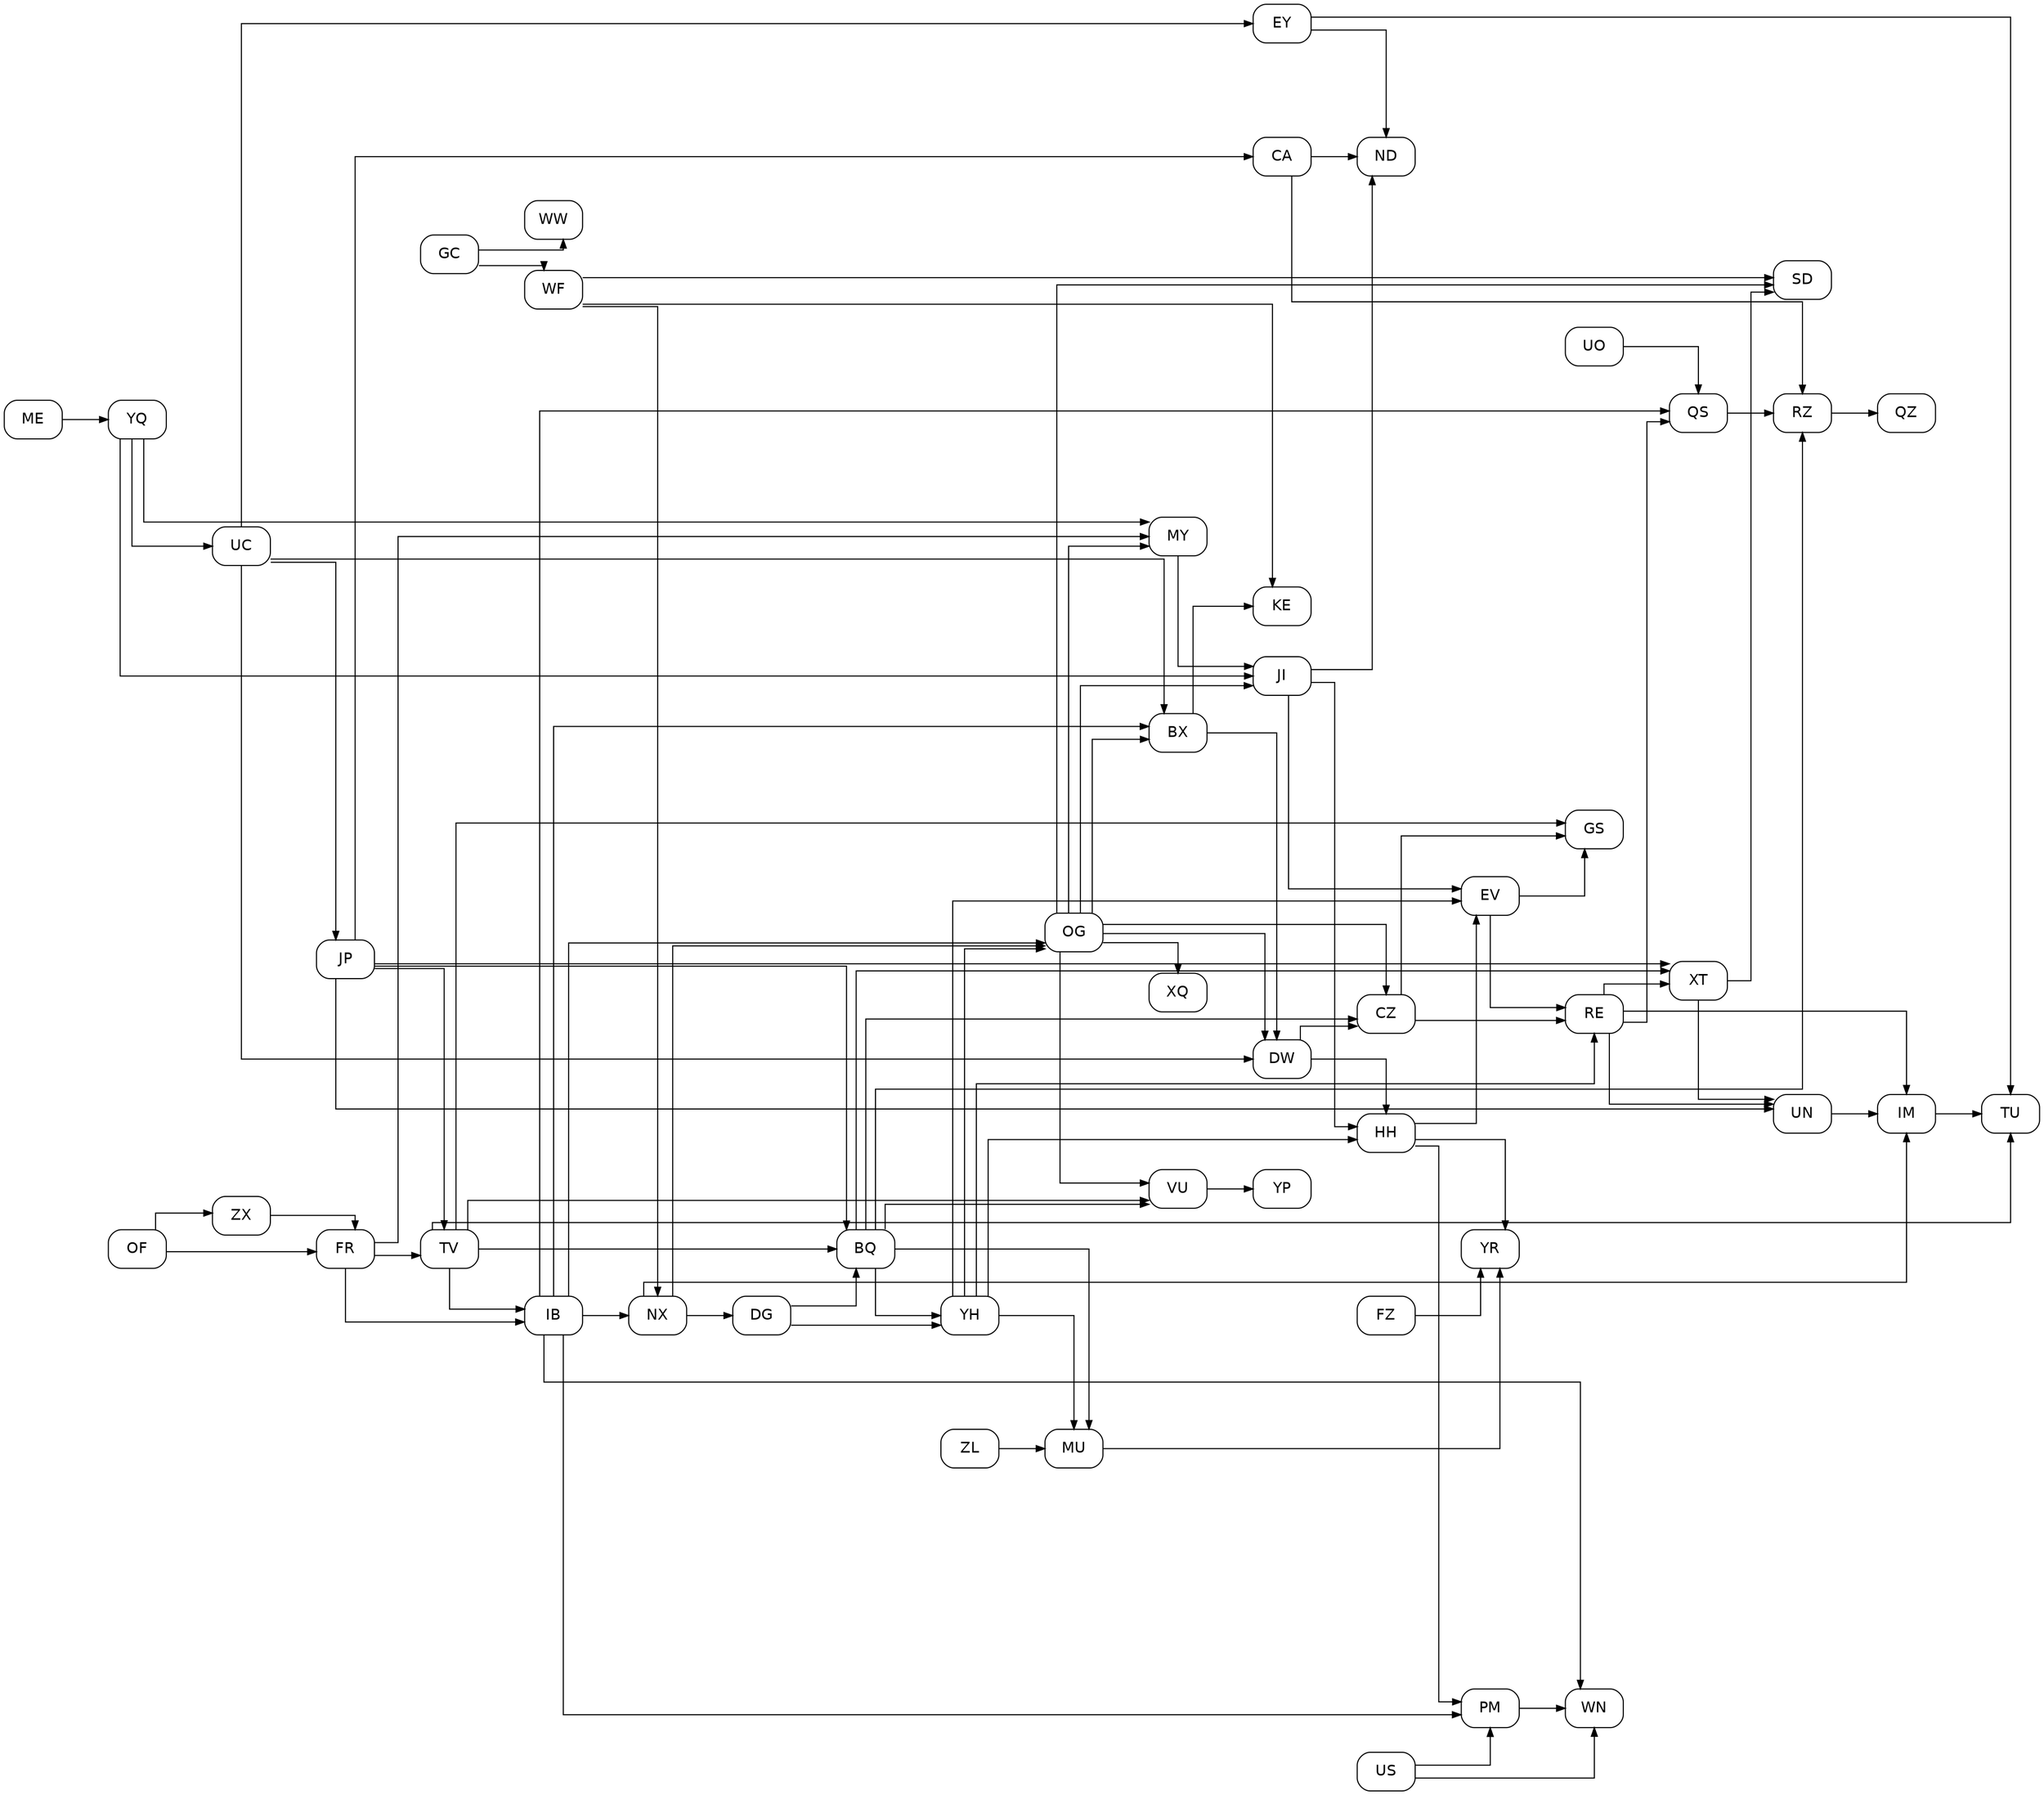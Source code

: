 digraph G {
  rankdir=LR;
  graph [splines=ortho, nodesep=0.4, ranksep=0.6];
  node  [shape=box, style=rounded, fontname="Helvetica"];
  edge  [arrowsize=0.8];
  "RE" -> "IM";
  "RE" -> "XT";
  "RE" -> "UN";
  "RE" -> "QS";
  "HH" -> "EV";
  "HH" -> "YR";
  "HH" -> "PM";
  "MU" -> "YR";
  "YQ" -> "UC";
  "YQ" -> "JI";
  "YQ" -> "MY";
  "DG" -> "YH";
  "DG" -> "BQ";
  "TV" -> "BQ";
  "TV" -> "VU";
  "TV" -> "TU";
  "TV" -> "GS";
  "TV" -> "IB";
  "IB" -> "OG";
  "IB" -> "NX";
  "IB" -> "BX";
  "IB" -> "PM";
  "IB" -> "WN";
  "IB" -> "QS";
  "IM" -> "TU";
  "EY" -> "TU";
  "EY" -> "ND";
  "QS" -> "RZ";
  "UN" -> "IM";
  "NX" -> "DG";
  "NX" -> "IM";
  "NX" -> "OG";
  "OF" -> "FR";
  "OF" -> "ZX";
  "FR" -> "TV";
  "FR" -> "IB";
  "FR" -> "MY";
  "OG" -> "SD";
  "OG" -> "XQ";
  "OG" -> "VU";
  "OG" -> "CZ";
  "OG" -> "DW";
  "OG" -> "BX";
  "OG" -> "JI";
  "OG" -> "MY";
  "MY" -> "JI";
  "EV" -> "GS";
  "EV" -> "RE";
  "UO" -> "QS";
  "WF" -> "KE";
  "WF" -> "SD";
  "WF" -> "NX";
  "JP" -> "BQ";
  "JP" -> "TV";
  "JP" -> "XT";
  "JP" -> "UN";
  "JP" -> "CA";
  "ME" -> "YQ";
  "CA" -> "RZ";
  "CA" -> "ND";
  "YH" -> "RE";
  "YH" -> "OG";
  "YH" -> "EV";
  "YH" -> "HH";
  "YH" -> "MU";
  "ZL" -> "MU";
  "GC" -> "WF";
  "GC" -> "WW";
  "BQ" -> "YH";
  "BQ" -> "XT";
  "BQ" -> "CZ";
  "BQ" -> "VU";
  "BQ" -> "RZ";
  "BQ" -> "MU";
  "ZX" -> "FR";
  "VU" -> "YP";
  "CZ" -> "GS";
  "CZ" -> "RE";
  "BX" -> "KE";
  "BX" -> "DW";
  "RZ" -> "QZ";
  "UC" -> "JP";
  "UC" -> "EY";
  "UC" -> "DW";
  "UC" -> "BX";
  "DW" -> "CZ";
  "DW" -> "HH";
  "FZ" -> "YR";
  "US" -> "PM";
  "US" -> "WN";
  "JI" -> "EV";
  "JI" -> "HH";
  "JI" -> "ND";
  "PM" -> "WN";
  "XT" -> "SD";
  "XT" -> "UN";
}
